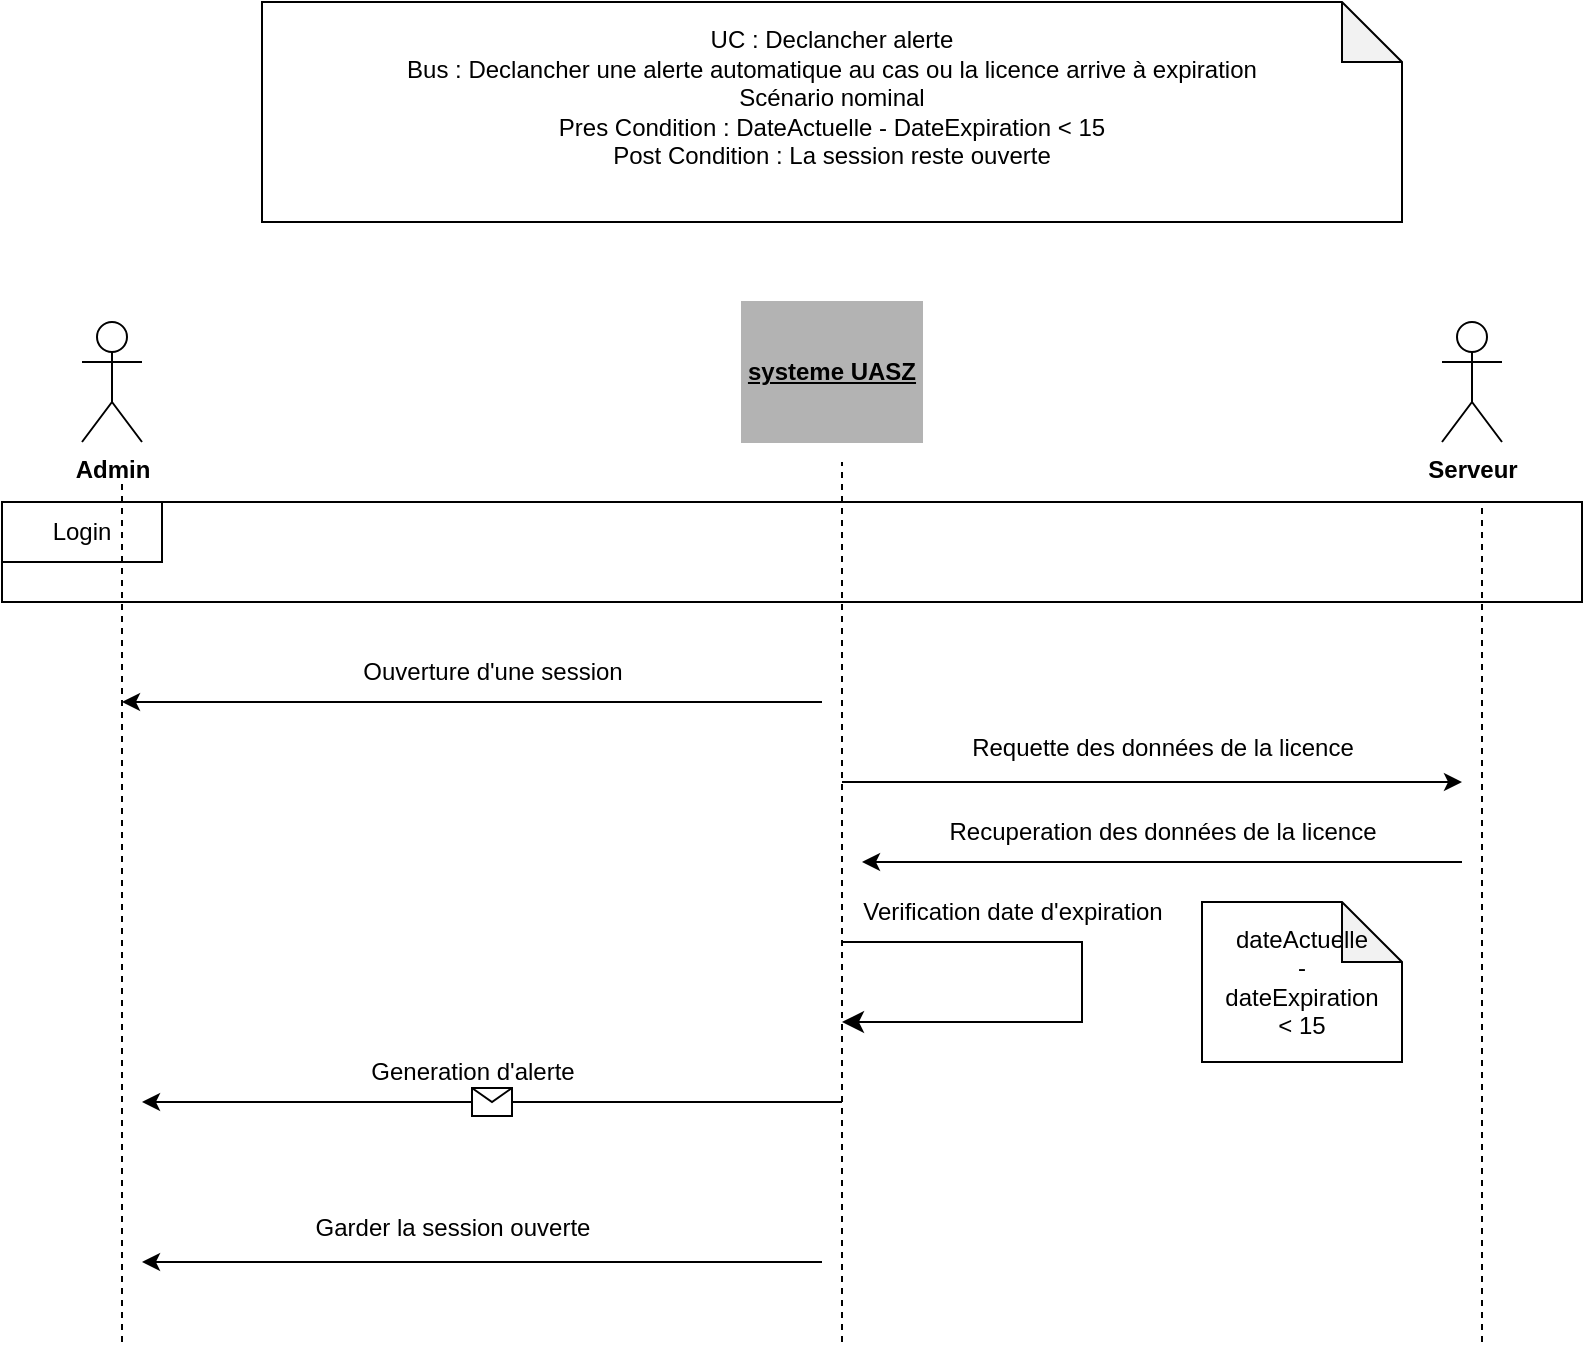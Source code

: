 <mxfile version="24.0.0" type="device">
  <diagram name="Page-1" id="UXTCf3chc3mtrlU5gDVZ">
    <mxGraphModel dx="880" dy="419" grid="1" gridSize="10" guides="1" tooltips="1" connect="1" arrows="1" fold="1" page="1" pageScale="1" pageWidth="827" pageHeight="1169" math="0" shadow="0">
      <root>
        <mxCell id="0" />
        <mxCell id="1" parent="0" />
        <mxCell id="aCDWK8gHsOvtbFuUeT-Q-32" value="" style="group" vertex="1" connectable="0" parent="1">
          <mxGeometry x="50" y="80" width="790" height="670" as="geometry" />
        </mxCell>
        <mxCell id="aCDWK8gHsOvtbFuUeT-Q-10" value="" style="rounded=0;whiteSpace=wrap;html=1;" vertex="1" parent="aCDWK8gHsOvtbFuUeT-Q-32">
          <mxGeometry y="250" width="790" height="50" as="geometry" />
        </mxCell>
        <mxCell id="aCDWK8gHsOvtbFuUeT-Q-1" value="&lt;b&gt;Admin&lt;/b&gt;" style="shape=umlActor;verticalLabelPosition=bottom;verticalAlign=top;html=1;outlineConnect=0;" vertex="1" parent="aCDWK8gHsOvtbFuUeT-Q-32">
          <mxGeometry x="40" y="160" width="30" height="60" as="geometry" />
        </mxCell>
        <mxCell id="aCDWK8gHsOvtbFuUeT-Q-3" value="&lt;u&gt;&lt;b&gt;systeme UASZ&lt;/b&gt;&lt;/u&gt;" style="rounded=0;whiteSpace=wrap;html=1;strokeColor=#B3B3B3;fillColor=#B3B3B3;" vertex="1" parent="aCDWK8gHsOvtbFuUeT-Q-32">
          <mxGeometry x="370" y="150" width="90" height="70" as="geometry" />
        </mxCell>
        <mxCell id="aCDWK8gHsOvtbFuUeT-Q-4" value="&lt;b&gt;Serveur&lt;/b&gt;" style="shape=umlActor;verticalLabelPosition=bottom;verticalAlign=top;html=1;outlineConnect=0;" vertex="1" parent="aCDWK8gHsOvtbFuUeT-Q-32">
          <mxGeometry x="720" y="160" width="30" height="60" as="geometry" />
        </mxCell>
        <mxCell id="aCDWK8gHsOvtbFuUeT-Q-8" value="" style="endArrow=none;html=1;rounded=0;dashed=1;" edge="1" parent="aCDWK8gHsOvtbFuUeT-Q-32">
          <mxGeometry width="50" height="50" relative="1" as="geometry">
            <mxPoint x="420" y="670" as="sourcePoint" />
            <mxPoint x="420" y="230" as="targetPoint" />
          </mxGeometry>
        </mxCell>
        <mxCell id="aCDWK8gHsOvtbFuUeT-Q-9" value="" style="endArrow=none;html=1;rounded=0;dashed=1;" edge="1" parent="aCDWK8gHsOvtbFuUeT-Q-32">
          <mxGeometry width="50" height="50" relative="1" as="geometry">
            <mxPoint x="740" y="670" as="sourcePoint" />
            <mxPoint x="740" y="250" as="targetPoint" />
          </mxGeometry>
        </mxCell>
        <mxCell id="aCDWK8gHsOvtbFuUeT-Q-11" value="Login" style="rounded=0;whiteSpace=wrap;html=1;" vertex="1" parent="aCDWK8gHsOvtbFuUeT-Q-32">
          <mxGeometry y="250" width="80" height="30" as="geometry" />
        </mxCell>
        <mxCell id="aCDWK8gHsOvtbFuUeT-Q-7" value="" style="endArrow=none;html=1;rounded=0;dashed=1;" edge="1" parent="aCDWK8gHsOvtbFuUeT-Q-32">
          <mxGeometry width="50" height="50" relative="1" as="geometry">
            <mxPoint x="60" y="670" as="sourcePoint" />
            <mxPoint x="60" y="240" as="targetPoint" />
          </mxGeometry>
        </mxCell>
        <mxCell id="aCDWK8gHsOvtbFuUeT-Q-12" value="" style="endArrow=classic;html=1;rounded=0;" edge="1" parent="aCDWK8gHsOvtbFuUeT-Q-32">
          <mxGeometry width="50" height="50" relative="1" as="geometry">
            <mxPoint x="410" y="350" as="sourcePoint" />
            <mxPoint x="60" y="350" as="targetPoint" />
          </mxGeometry>
        </mxCell>
        <mxCell id="aCDWK8gHsOvtbFuUeT-Q-13" value="" style="endArrow=classic;html=1;rounded=0;" edge="1" parent="aCDWK8gHsOvtbFuUeT-Q-32">
          <mxGeometry width="50" height="50" relative="1" as="geometry">
            <mxPoint x="420" y="390" as="sourcePoint" />
            <mxPoint x="730" y="390" as="targetPoint" />
          </mxGeometry>
        </mxCell>
        <mxCell id="aCDWK8gHsOvtbFuUeT-Q-14" value="" style="endArrow=classic;html=1;rounded=0;" edge="1" parent="aCDWK8gHsOvtbFuUeT-Q-32">
          <mxGeometry width="50" height="50" relative="1" as="geometry">
            <mxPoint x="730" y="430" as="sourcePoint" />
            <mxPoint x="430" y="430" as="targetPoint" />
          </mxGeometry>
        </mxCell>
        <mxCell id="aCDWK8gHsOvtbFuUeT-Q-16" value="" style="edgeStyle=segmentEdgeStyle;endArrow=classic;html=1;curved=0;rounded=0;endSize=8;startSize=8;" edge="1" parent="aCDWK8gHsOvtbFuUeT-Q-32">
          <mxGeometry width="50" height="50" relative="1" as="geometry">
            <mxPoint x="420" y="470" as="sourcePoint" />
            <mxPoint x="420" y="510" as="targetPoint" />
            <Array as="points">
              <mxPoint x="540" y="470" />
            </Array>
          </mxGeometry>
        </mxCell>
        <mxCell id="aCDWK8gHsOvtbFuUeT-Q-17" value="dateActuelle&lt;br&gt; -&lt;br&gt;dateExpiration&lt;br&gt;&amp;lt; 15" style="shape=note;whiteSpace=wrap;html=1;backgroundOutline=1;darkOpacity=0.05;" vertex="1" parent="aCDWK8gHsOvtbFuUeT-Q-32">
          <mxGeometry x="600" y="450" width="100" height="80" as="geometry" />
        </mxCell>
        <mxCell id="aCDWK8gHsOvtbFuUeT-Q-19" value="" style="endArrow=classic;html=1;rounded=0;" edge="1" parent="aCDWK8gHsOvtbFuUeT-Q-32">
          <mxGeometry width="50" height="50" relative="1" as="geometry">
            <mxPoint x="410" y="630" as="sourcePoint" />
            <mxPoint x="70" y="630" as="targetPoint" />
          </mxGeometry>
        </mxCell>
        <mxCell id="aCDWK8gHsOvtbFuUeT-Q-22" value="Ouverture d&#39;une session" style="text;html=1;align=center;verticalAlign=middle;resizable=0;points=[];autosize=1;strokeColor=none;fillColor=none;" vertex="1" parent="aCDWK8gHsOvtbFuUeT-Q-32">
          <mxGeometry x="170" y="320" width="150" height="30" as="geometry" />
        </mxCell>
        <mxCell id="aCDWK8gHsOvtbFuUeT-Q-23" value="Requette des données de la licence" style="text;html=1;align=center;verticalAlign=middle;resizable=0;points=[];autosize=1;strokeColor=none;fillColor=none;" vertex="1" parent="aCDWK8gHsOvtbFuUeT-Q-32">
          <mxGeometry x="475" y="358" width="210" height="30" as="geometry" />
        </mxCell>
        <mxCell id="aCDWK8gHsOvtbFuUeT-Q-24" value="Recuperation des données de la licence" style="text;html=1;align=center;verticalAlign=middle;resizable=0;points=[];autosize=1;strokeColor=none;fillColor=none;" vertex="1" parent="aCDWK8gHsOvtbFuUeT-Q-32">
          <mxGeometry x="460" y="400" width="240" height="30" as="geometry" />
        </mxCell>
        <mxCell id="aCDWK8gHsOvtbFuUeT-Q-25" value="Verification date d&#39;expiration" style="text;html=1;align=center;verticalAlign=middle;resizable=0;points=[];autosize=1;strokeColor=none;fillColor=none;" vertex="1" parent="aCDWK8gHsOvtbFuUeT-Q-32">
          <mxGeometry x="420" y="440" width="170" height="30" as="geometry" />
        </mxCell>
        <mxCell id="aCDWK8gHsOvtbFuUeT-Q-26" value="Generation d&#39;alerte" style="text;html=1;align=center;verticalAlign=middle;resizable=0;points=[];autosize=1;strokeColor=none;fillColor=none;" vertex="1" parent="aCDWK8gHsOvtbFuUeT-Q-32">
          <mxGeometry x="170" y="520" width="130" height="30" as="geometry" />
        </mxCell>
        <mxCell id="aCDWK8gHsOvtbFuUeT-Q-27" value="Garder la session ouverte" style="text;html=1;align=center;verticalAlign=middle;resizable=0;points=[];autosize=1;strokeColor=none;fillColor=none;" vertex="1" parent="aCDWK8gHsOvtbFuUeT-Q-32">
          <mxGeometry x="145" y="598" width="160" height="30" as="geometry" />
        </mxCell>
        <mxCell id="aCDWK8gHsOvtbFuUeT-Q-28" value="" style="endArrow=classic;html=1;rounded=0;" edge="1" parent="aCDWK8gHsOvtbFuUeT-Q-32">
          <mxGeometry relative="1" as="geometry">
            <mxPoint x="420" y="550" as="sourcePoint" />
            <mxPoint x="70" y="550" as="targetPoint" />
          </mxGeometry>
        </mxCell>
        <mxCell id="aCDWK8gHsOvtbFuUeT-Q-29" value="" style="shape=message;html=1;outlineConnect=0;" vertex="1" parent="aCDWK8gHsOvtbFuUeT-Q-28">
          <mxGeometry width="20" height="14" relative="1" as="geometry">
            <mxPoint x="-10" y="-7" as="offset" />
          </mxGeometry>
        </mxCell>
        <mxCell id="aCDWK8gHsOvtbFuUeT-Q-31" value="UC : Declancher alerte&lt;br&gt;Bus : Declancher une alerte automatique au cas ou la licence arrive à expiration&lt;br&gt;Scénario nominal &lt;br&gt;&lt;div&gt;Pres Condition : DateActuelle - DateExpiration &amp;lt; 15&lt;/div&gt;&lt;div&gt;Post Condition : La session reste ouverte&lt;br&gt;&lt;/div&gt;&lt;div&gt;&lt;br&gt;&lt;/div&gt;" style="shape=note;whiteSpace=wrap;html=1;backgroundOutline=1;darkOpacity=0.05;" vertex="1" parent="aCDWK8gHsOvtbFuUeT-Q-32">
          <mxGeometry x="130" width="570" height="110" as="geometry" />
        </mxCell>
      </root>
    </mxGraphModel>
  </diagram>
</mxfile>

